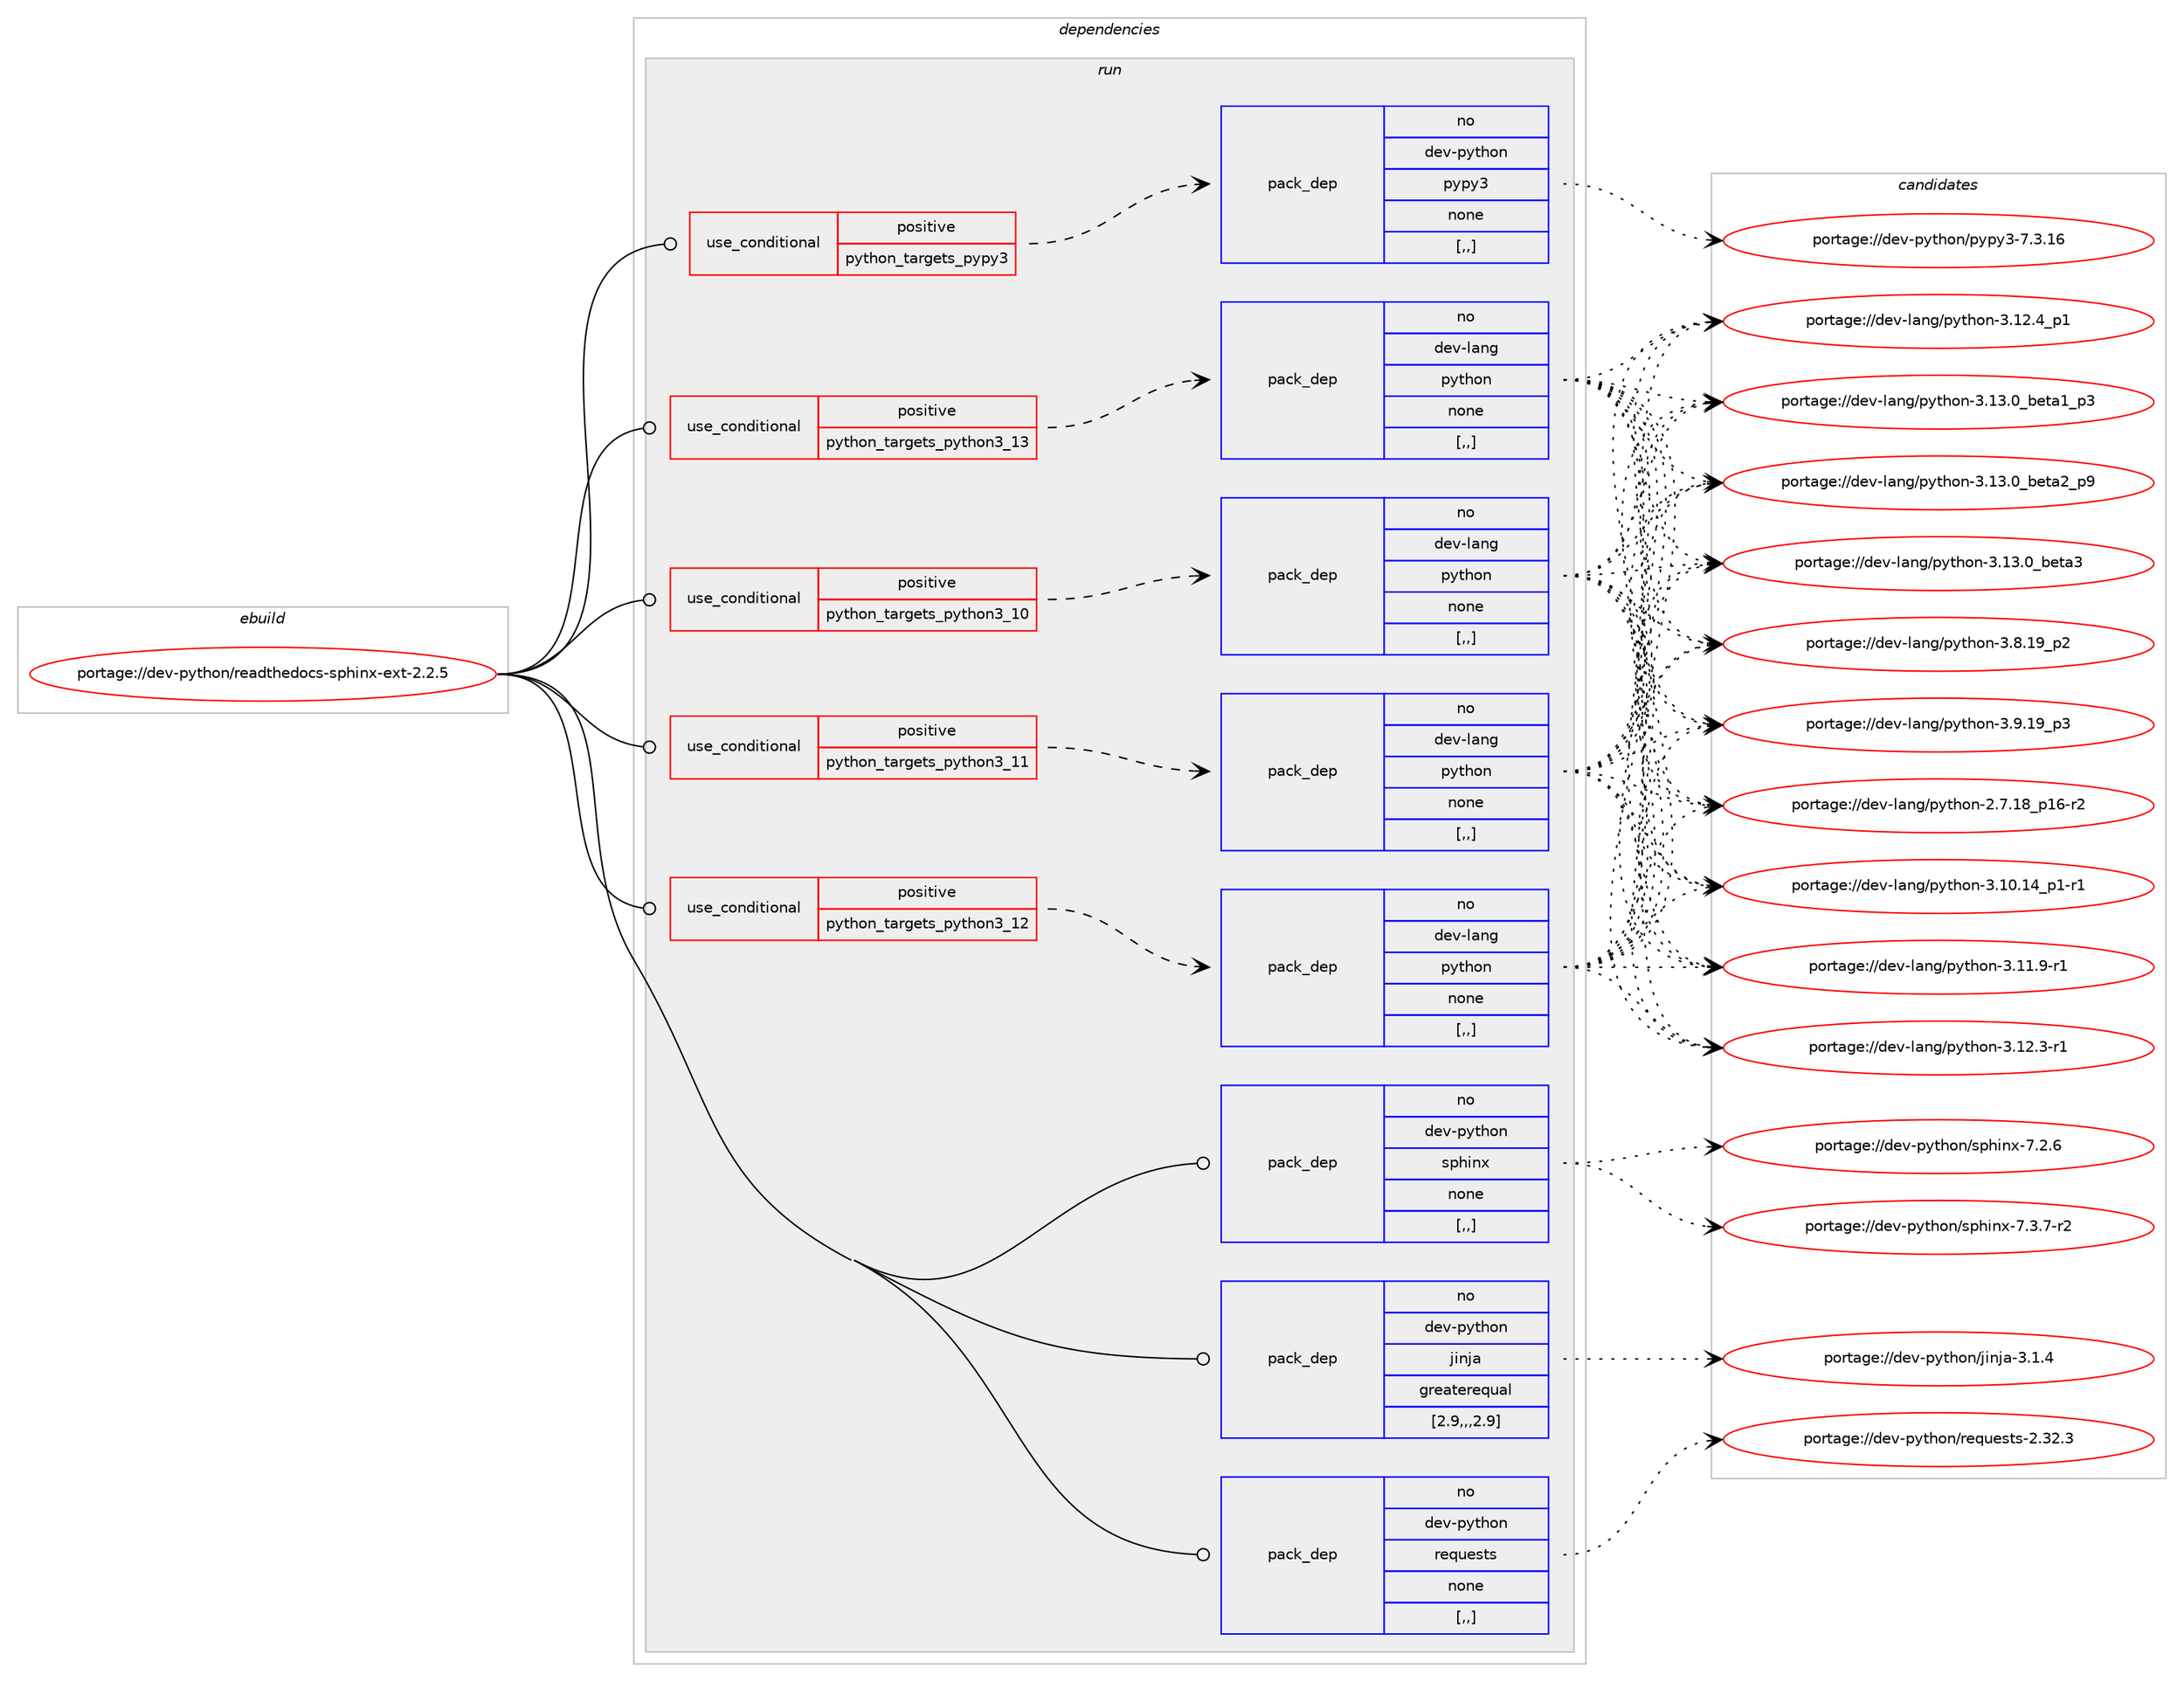 digraph prolog {

# *************
# Graph options
# *************

newrank=true;
concentrate=true;
compound=true;
graph [rankdir=LR,fontname=Helvetica,fontsize=10,ranksep=1.5];#, ranksep=2.5, nodesep=0.2];
edge  [arrowhead=vee];
node  [fontname=Helvetica,fontsize=10];

# **********
# The ebuild
# **********

subgraph cluster_leftcol {
color=gray;
rank=same;
label=<<i>ebuild</i>>;
id [label="portage://dev-python/readthedocs-sphinx-ext-2.2.5", color=red, width=4, href="../dev-python/readthedocs-sphinx-ext-2.2.5.svg"];
}

# ****************
# The dependencies
# ****************

subgraph cluster_midcol {
color=gray;
label=<<i>dependencies</i>>;
subgraph cluster_compile {
fillcolor="#eeeeee";
style=filled;
label=<<i>compile</i>>;
}
subgraph cluster_compileandrun {
fillcolor="#eeeeee";
style=filled;
label=<<i>compile and run</i>>;
}
subgraph cluster_run {
fillcolor="#eeeeee";
style=filled;
label=<<i>run</i>>;
subgraph cond37566 {
dependency157368 [label=<<TABLE BORDER="0" CELLBORDER="1" CELLSPACING="0" CELLPADDING="4"><TR><TD ROWSPAN="3" CELLPADDING="10">use_conditional</TD></TR><TR><TD>positive</TD></TR><TR><TD>python_targets_pypy3</TD></TR></TABLE>>, shape=none, color=red];
subgraph pack118564 {
dependency157369 [label=<<TABLE BORDER="0" CELLBORDER="1" CELLSPACING="0" CELLPADDING="4" WIDTH="220"><TR><TD ROWSPAN="6" CELLPADDING="30">pack_dep</TD></TR><TR><TD WIDTH="110">no</TD></TR><TR><TD>dev-python</TD></TR><TR><TD>pypy3</TD></TR><TR><TD>none</TD></TR><TR><TD>[,,]</TD></TR></TABLE>>, shape=none, color=blue];
}
dependency157368:e -> dependency157369:w [weight=20,style="dashed",arrowhead="vee"];
}
id:e -> dependency157368:w [weight=20,style="solid",arrowhead="odot"];
subgraph cond37567 {
dependency157370 [label=<<TABLE BORDER="0" CELLBORDER="1" CELLSPACING="0" CELLPADDING="4"><TR><TD ROWSPAN="3" CELLPADDING="10">use_conditional</TD></TR><TR><TD>positive</TD></TR><TR><TD>python_targets_python3_10</TD></TR></TABLE>>, shape=none, color=red];
subgraph pack118565 {
dependency157371 [label=<<TABLE BORDER="0" CELLBORDER="1" CELLSPACING="0" CELLPADDING="4" WIDTH="220"><TR><TD ROWSPAN="6" CELLPADDING="30">pack_dep</TD></TR><TR><TD WIDTH="110">no</TD></TR><TR><TD>dev-lang</TD></TR><TR><TD>python</TD></TR><TR><TD>none</TD></TR><TR><TD>[,,]</TD></TR></TABLE>>, shape=none, color=blue];
}
dependency157370:e -> dependency157371:w [weight=20,style="dashed",arrowhead="vee"];
}
id:e -> dependency157370:w [weight=20,style="solid",arrowhead="odot"];
subgraph cond37568 {
dependency157372 [label=<<TABLE BORDER="0" CELLBORDER="1" CELLSPACING="0" CELLPADDING="4"><TR><TD ROWSPAN="3" CELLPADDING="10">use_conditional</TD></TR><TR><TD>positive</TD></TR><TR><TD>python_targets_python3_11</TD></TR></TABLE>>, shape=none, color=red];
subgraph pack118566 {
dependency157373 [label=<<TABLE BORDER="0" CELLBORDER="1" CELLSPACING="0" CELLPADDING="4" WIDTH="220"><TR><TD ROWSPAN="6" CELLPADDING="30">pack_dep</TD></TR><TR><TD WIDTH="110">no</TD></TR><TR><TD>dev-lang</TD></TR><TR><TD>python</TD></TR><TR><TD>none</TD></TR><TR><TD>[,,]</TD></TR></TABLE>>, shape=none, color=blue];
}
dependency157372:e -> dependency157373:w [weight=20,style="dashed",arrowhead="vee"];
}
id:e -> dependency157372:w [weight=20,style="solid",arrowhead="odot"];
subgraph cond37569 {
dependency157374 [label=<<TABLE BORDER="0" CELLBORDER="1" CELLSPACING="0" CELLPADDING="4"><TR><TD ROWSPAN="3" CELLPADDING="10">use_conditional</TD></TR><TR><TD>positive</TD></TR><TR><TD>python_targets_python3_12</TD></TR></TABLE>>, shape=none, color=red];
subgraph pack118567 {
dependency157375 [label=<<TABLE BORDER="0" CELLBORDER="1" CELLSPACING="0" CELLPADDING="4" WIDTH="220"><TR><TD ROWSPAN="6" CELLPADDING="30">pack_dep</TD></TR><TR><TD WIDTH="110">no</TD></TR><TR><TD>dev-lang</TD></TR><TR><TD>python</TD></TR><TR><TD>none</TD></TR><TR><TD>[,,]</TD></TR></TABLE>>, shape=none, color=blue];
}
dependency157374:e -> dependency157375:w [weight=20,style="dashed",arrowhead="vee"];
}
id:e -> dependency157374:w [weight=20,style="solid",arrowhead="odot"];
subgraph cond37570 {
dependency157376 [label=<<TABLE BORDER="0" CELLBORDER="1" CELLSPACING="0" CELLPADDING="4"><TR><TD ROWSPAN="3" CELLPADDING="10">use_conditional</TD></TR><TR><TD>positive</TD></TR><TR><TD>python_targets_python3_13</TD></TR></TABLE>>, shape=none, color=red];
subgraph pack118568 {
dependency157377 [label=<<TABLE BORDER="0" CELLBORDER="1" CELLSPACING="0" CELLPADDING="4" WIDTH="220"><TR><TD ROWSPAN="6" CELLPADDING="30">pack_dep</TD></TR><TR><TD WIDTH="110">no</TD></TR><TR><TD>dev-lang</TD></TR><TR><TD>python</TD></TR><TR><TD>none</TD></TR><TR><TD>[,,]</TD></TR></TABLE>>, shape=none, color=blue];
}
dependency157376:e -> dependency157377:w [weight=20,style="dashed",arrowhead="vee"];
}
id:e -> dependency157376:w [weight=20,style="solid",arrowhead="odot"];
subgraph pack118569 {
dependency157378 [label=<<TABLE BORDER="0" CELLBORDER="1" CELLSPACING="0" CELLPADDING="4" WIDTH="220"><TR><TD ROWSPAN="6" CELLPADDING="30">pack_dep</TD></TR><TR><TD WIDTH="110">no</TD></TR><TR><TD>dev-python</TD></TR><TR><TD>jinja</TD></TR><TR><TD>greaterequal</TD></TR><TR><TD>[2.9,,,2.9]</TD></TR></TABLE>>, shape=none, color=blue];
}
id:e -> dependency157378:w [weight=20,style="solid",arrowhead="odot"];
subgraph pack118570 {
dependency157379 [label=<<TABLE BORDER="0" CELLBORDER="1" CELLSPACING="0" CELLPADDING="4" WIDTH="220"><TR><TD ROWSPAN="6" CELLPADDING="30">pack_dep</TD></TR><TR><TD WIDTH="110">no</TD></TR><TR><TD>dev-python</TD></TR><TR><TD>requests</TD></TR><TR><TD>none</TD></TR><TR><TD>[,,]</TD></TR></TABLE>>, shape=none, color=blue];
}
id:e -> dependency157379:w [weight=20,style="solid",arrowhead="odot"];
subgraph pack118571 {
dependency157380 [label=<<TABLE BORDER="0" CELLBORDER="1" CELLSPACING="0" CELLPADDING="4" WIDTH="220"><TR><TD ROWSPAN="6" CELLPADDING="30">pack_dep</TD></TR><TR><TD WIDTH="110">no</TD></TR><TR><TD>dev-python</TD></TR><TR><TD>sphinx</TD></TR><TR><TD>none</TD></TR><TR><TD>[,,]</TD></TR></TABLE>>, shape=none, color=blue];
}
id:e -> dependency157380:w [weight=20,style="solid",arrowhead="odot"];
}
}

# **************
# The candidates
# **************

subgraph cluster_choices {
rank=same;
color=gray;
label=<<i>candidates</i>>;

subgraph choice118564 {
color=black;
nodesep=1;
choice10010111845112121116104111110471121211121215145554651464954 [label="portage://dev-python/pypy3-7.3.16", color=red, width=4,href="../dev-python/pypy3-7.3.16.svg"];
dependency157369:e -> choice10010111845112121116104111110471121211121215145554651464954:w [style=dotted,weight="100"];
}
subgraph choice118565 {
color=black;
nodesep=1;
choice100101118451089711010347112121116104111110455046554649569511249544511450 [label="portage://dev-lang/python-2.7.18_p16-r2", color=red, width=4,href="../dev-lang/python-2.7.18_p16-r2.svg"];
choice100101118451089711010347112121116104111110455146494846495295112494511449 [label="portage://dev-lang/python-3.10.14_p1-r1", color=red, width=4,href="../dev-lang/python-3.10.14_p1-r1.svg"];
choice100101118451089711010347112121116104111110455146494946574511449 [label="portage://dev-lang/python-3.11.9-r1", color=red, width=4,href="../dev-lang/python-3.11.9-r1.svg"];
choice100101118451089711010347112121116104111110455146495046514511449 [label="portage://dev-lang/python-3.12.3-r1", color=red, width=4,href="../dev-lang/python-3.12.3-r1.svg"];
choice100101118451089711010347112121116104111110455146495046529511249 [label="portage://dev-lang/python-3.12.4_p1", color=red, width=4,href="../dev-lang/python-3.12.4_p1.svg"];
choice10010111845108971101034711212111610411111045514649514648959810111697499511251 [label="portage://dev-lang/python-3.13.0_beta1_p3", color=red, width=4,href="../dev-lang/python-3.13.0_beta1_p3.svg"];
choice10010111845108971101034711212111610411111045514649514648959810111697509511257 [label="portage://dev-lang/python-3.13.0_beta2_p9", color=red, width=4,href="../dev-lang/python-3.13.0_beta2_p9.svg"];
choice1001011184510897110103471121211161041111104551464951464895981011169751 [label="portage://dev-lang/python-3.13.0_beta3", color=red, width=4,href="../dev-lang/python-3.13.0_beta3.svg"];
choice100101118451089711010347112121116104111110455146564649579511250 [label="portage://dev-lang/python-3.8.19_p2", color=red, width=4,href="../dev-lang/python-3.8.19_p2.svg"];
choice100101118451089711010347112121116104111110455146574649579511251 [label="portage://dev-lang/python-3.9.19_p3", color=red, width=4,href="../dev-lang/python-3.9.19_p3.svg"];
dependency157371:e -> choice100101118451089711010347112121116104111110455046554649569511249544511450:w [style=dotted,weight="100"];
dependency157371:e -> choice100101118451089711010347112121116104111110455146494846495295112494511449:w [style=dotted,weight="100"];
dependency157371:e -> choice100101118451089711010347112121116104111110455146494946574511449:w [style=dotted,weight="100"];
dependency157371:e -> choice100101118451089711010347112121116104111110455146495046514511449:w [style=dotted,weight="100"];
dependency157371:e -> choice100101118451089711010347112121116104111110455146495046529511249:w [style=dotted,weight="100"];
dependency157371:e -> choice10010111845108971101034711212111610411111045514649514648959810111697499511251:w [style=dotted,weight="100"];
dependency157371:e -> choice10010111845108971101034711212111610411111045514649514648959810111697509511257:w [style=dotted,weight="100"];
dependency157371:e -> choice1001011184510897110103471121211161041111104551464951464895981011169751:w [style=dotted,weight="100"];
dependency157371:e -> choice100101118451089711010347112121116104111110455146564649579511250:w [style=dotted,weight="100"];
dependency157371:e -> choice100101118451089711010347112121116104111110455146574649579511251:w [style=dotted,weight="100"];
}
subgraph choice118566 {
color=black;
nodesep=1;
choice100101118451089711010347112121116104111110455046554649569511249544511450 [label="portage://dev-lang/python-2.7.18_p16-r2", color=red, width=4,href="../dev-lang/python-2.7.18_p16-r2.svg"];
choice100101118451089711010347112121116104111110455146494846495295112494511449 [label="portage://dev-lang/python-3.10.14_p1-r1", color=red, width=4,href="../dev-lang/python-3.10.14_p1-r1.svg"];
choice100101118451089711010347112121116104111110455146494946574511449 [label="portage://dev-lang/python-3.11.9-r1", color=red, width=4,href="../dev-lang/python-3.11.9-r1.svg"];
choice100101118451089711010347112121116104111110455146495046514511449 [label="portage://dev-lang/python-3.12.3-r1", color=red, width=4,href="../dev-lang/python-3.12.3-r1.svg"];
choice100101118451089711010347112121116104111110455146495046529511249 [label="portage://dev-lang/python-3.12.4_p1", color=red, width=4,href="../dev-lang/python-3.12.4_p1.svg"];
choice10010111845108971101034711212111610411111045514649514648959810111697499511251 [label="portage://dev-lang/python-3.13.0_beta1_p3", color=red, width=4,href="../dev-lang/python-3.13.0_beta1_p3.svg"];
choice10010111845108971101034711212111610411111045514649514648959810111697509511257 [label="portage://dev-lang/python-3.13.0_beta2_p9", color=red, width=4,href="../dev-lang/python-3.13.0_beta2_p9.svg"];
choice1001011184510897110103471121211161041111104551464951464895981011169751 [label="portage://dev-lang/python-3.13.0_beta3", color=red, width=4,href="../dev-lang/python-3.13.0_beta3.svg"];
choice100101118451089711010347112121116104111110455146564649579511250 [label="portage://dev-lang/python-3.8.19_p2", color=red, width=4,href="../dev-lang/python-3.8.19_p2.svg"];
choice100101118451089711010347112121116104111110455146574649579511251 [label="portage://dev-lang/python-3.9.19_p3", color=red, width=4,href="../dev-lang/python-3.9.19_p3.svg"];
dependency157373:e -> choice100101118451089711010347112121116104111110455046554649569511249544511450:w [style=dotted,weight="100"];
dependency157373:e -> choice100101118451089711010347112121116104111110455146494846495295112494511449:w [style=dotted,weight="100"];
dependency157373:e -> choice100101118451089711010347112121116104111110455146494946574511449:w [style=dotted,weight="100"];
dependency157373:e -> choice100101118451089711010347112121116104111110455146495046514511449:w [style=dotted,weight="100"];
dependency157373:e -> choice100101118451089711010347112121116104111110455146495046529511249:w [style=dotted,weight="100"];
dependency157373:e -> choice10010111845108971101034711212111610411111045514649514648959810111697499511251:w [style=dotted,weight="100"];
dependency157373:e -> choice10010111845108971101034711212111610411111045514649514648959810111697509511257:w [style=dotted,weight="100"];
dependency157373:e -> choice1001011184510897110103471121211161041111104551464951464895981011169751:w [style=dotted,weight="100"];
dependency157373:e -> choice100101118451089711010347112121116104111110455146564649579511250:w [style=dotted,weight="100"];
dependency157373:e -> choice100101118451089711010347112121116104111110455146574649579511251:w [style=dotted,weight="100"];
}
subgraph choice118567 {
color=black;
nodesep=1;
choice100101118451089711010347112121116104111110455046554649569511249544511450 [label="portage://dev-lang/python-2.7.18_p16-r2", color=red, width=4,href="../dev-lang/python-2.7.18_p16-r2.svg"];
choice100101118451089711010347112121116104111110455146494846495295112494511449 [label="portage://dev-lang/python-3.10.14_p1-r1", color=red, width=4,href="../dev-lang/python-3.10.14_p1-r1.svg"];
choice100101118451089711010347112121116104111110455146494946574511449 [label="portage://dev-lang/python-3.11.9-r1", color=red, width=4,href="../dev-lang/python-3.11.9-r1.svg"];
choice100101118451089711010347112121116104111110455146495046514511449 [label="portage://dev-lang/python-3.12.3-r1", color=red, width=4,href="../dev-lang/python-3.12.3-r1.svg"];
choice100101118451089711010347112121116104111110455146495046529511249 [label="portage://dev-lang/python-3.12.4_p1", color=red, width=4,href="../dev-lang/python-3.12.4_p1.svg"];
choice10010111845108971101034711212111610411111045514649514648959810111697499511251 [label="portage://dev-lang/python-3.13.0_beta1_p3", color=red, width=4,href="../dev-lang/python-3.13.0_beta1_p3.svg"];
choice10010111845108971101034711212111610411111045514649514648959810111697509511257 [label="portage://dev-lang/python-3.13.0_beta2_p9", color=red, width=4,href="../dev-lang/python-3.13.0_beta2_p9.svg"];
choice1001011184510897110103471121211161041111104551464951464895981011169751 [label="portage://dev-lang/python-3.13.0_beta3", color=red, width=4,href="../dev-lang/python-3.13.0_beta3.svg"];
choice100101118451089711010347112121116104111110455146564649579511250 [label="portage://dev-lang/python-3.8.19_p2", color=red, width=4,href="../dev-lang/python-3.8.19_p2.svg"];
choice100101118451089711010347112121116104111110455146574649579511251 [label="portage://dev-lang/python-3.9.19_p3", color=red, width=4,href="../dev-lang/python-3.9.19_p3.svg"];
dependency157375:e -> choice100101118451089711010347112121116104111110455046554649569511249544511450:w [style=dotted,weight="100"];
dependency157375:e -> choice100101118451089711010347112121116104111110455146494846495295112494511449:w [style=dotted,weight="100"];
dependency157375:e -> choice100101118451089711010347112121116104111110455146494946574511449:w [style=dotted,weight="100"];
dependency157375:e -> choice100101118451089711010347112121116104111110455146495046514511449:w [style=dotted,weight="100"];
dependency157375:e -> choice100101118451089711010347112121116104111110455146495046529511249:w [style=dotted,weight="100"];
dependency157375:e -> choice10010111845108971101034711212111610411111045514649514648959810111697499511251:w [style=dotted,weight="100"];
dependency157375:e -> choice10010111845108971101034711212111610411111045514649514648959810111697509511257:w [style=dotted,weight="100"];
dependency157375:e -> choice1001011184510897110103471121211161041111104551464951464895981011169751:w [style=dotted,weight="100"];
dependency157375:e -> choice100101118451089711010347112121116104111110455146564649579511250:w [style=dotted,weight="100"];
dependency157375:e -> choice100101118451089711010347112121116104111110455146574649579511251:w [style=dotted,weight="100"];
}
subgraph choice118568 {
color=black;
nodesep=1;
choice100101118451089711010347112121116104111110455046554649569511249544511450 [label="portage://dev-lang/python-2.7.18_p16-r2", color=red, width=4,href="../dev-lang/python-2.7.18_p16-r2.svg"];
choice100101118451089711010347112121116104111110455146494846495295112494511449 [label="portage://dev-lang/python-3.10.14_p1-r1", color=red, width=4,href="../dev-lang/python-3.10.14_p1-r1.svg"];
choice100101118451089711010347112121116104111110455146494946574511449 [label="portage://dev-lang/python-3.11.9-r1", color=red, width=4,href="../dev-lang/python-3.11.9-r1.svg"];
choice100101118451089711010347112121116104111110455146495046514511449 [label="portage://dev-lang/python-3.12.3-r1", color=red, width=4,href="../dev-lang/python-3.12.3-r1.svg"];
choice100101118451089711010347112121116104111110455146495046529511249 [label="portage://dev-lang/python-3.12.4_p1", color=red, width=4,href="../dev-lang/python-3.12.4_p1.svg"];
choice10010111845108971101034711212111610411111045514649514648959810111697499511251 [label="portage://dev-lang/python-3.13.0_beta1_p3", color=red, width=4,href="../dev-lang/python-3.13.0_beta1_p3.svg"];
choice10010111845108971101034711212111610411111045514649514648959810111697509511257 [label="portage://dev-lang/python-3.13.0_beta2_p9", color=red, width=4,href="../dev-lang/python-3.13.0_beta2_p9.svg"];
choice1001011184510897110103471121211161041111104551464951464895981011169751 [label="portage://dev-lang/python-3.13.0_beta3", color=red, width=4,href="../dev-lang/python-3.13.0_beta3.svg"];
choice100101118451089711010347112121116104111110455146564649579511250 [label="portage://dev-lang/python-3.8.19_p2", color=red, width=4,href="../dev-lang/python-3.8.19_p2.svg"];
choice100101118451089711010347112121116104111110455146574649579511251 [label="portage://dev-lang/python-3.9.19_p3", color=red, width=4,href="../dev-lang/python-3.9.19_p3.svg"];
dependency157377:e -> choice100101118451089711010347112121116104111110455046554649569511249544511450:w [style=dotted,weight="100"];
dependency157377:e -> choice100101118451089711010347112121116104111110455146494846495295112494511449:w [style=dotted,weight="100"];
dependency157377:e -> choice100101118451089711010347112121116104111110455146494946574511449:w [style=dotted,weight="100"];
dependency157377:e -> choice100101118451089711010347112121116104111110455146495046514511449:w [style=dotted,weight="100"];
dependency157377:e -> choice100101118451089711010347112121116104111110455146495046529511249:w [style=dotted,weight="100"];
dependency157377:e -> choice10010111845108971101034711212111610411111045514649514648959810111697499511251:w [style=dotted,weight="100"];
dependency157377:e -> choice10010111845108971101034711212111610411111045514649514648959810111697509511257:w [style=dotted,weight="100"];
dependency157377:e -> choice1001011184510897110103471121211161041111104551464951464895981011169751:w [style=dotted,weight="100"];
dependency157377:e -> choice100101118451089711010347112121116104111110455146564649579511250:w [style=dotted,weight="100"];
dependency157377:e -> choice100101118451089711010347112121116104111110455146574649579511251:w [style=dotted,weight="100"];
}
subgraph choice118569 {
color=black;
nodesep=1;
choice100101118451121211161041111104710610511010697455146494652 [label="portage://dev-python/jinja-3.1.4", color=red, width=4,href="../dev-python/jinja-3.1.4.svg"];
dependency157378:e -> choice100101118451121211161041111104710610511010697455146494652:w [style=dotted,weight="100"];
}
subgraph choice118570 {
color=black;
nodesep=1;
choice100101118451121211161041111104711410111311710111511611545504651504651 [label="portage://dev-python/requests-2.32.3", color=red, width=4,href="../dev-python/requests-2.32.3.svg"];
dependency157379:e -> choice100101118451121211161041111104711410111311710111511611545504651504651:w [style=dotted,weight="100"];
}
subgraph choice118571 {
color=black;
nodesep=1;
choice1001011184511212111610411111047115112104105110120455546504654 [label="portage://dev-python/sphinx-7.2.6", color=red, width=4,href="../dev-python/sphinx-7.2.6.svg"];
choice10010111845112121116104111110471151121041051101204555465146554511450 [label="portage://dev-python/sphinx-7.3.7-r2", color=red, width=4,href="../dev-python/sphinx-7.3.7-r2.svg"];
dependency157380:e -> choice1001011184511212111610411111047115112104105110120455546504654:w [style=dotted,weight="100"];
dependency157380:e -> choice10010111845112121116104111110471151121041051101204555465146554511450:w [style=dotted,weight="100"];
}
}

}
